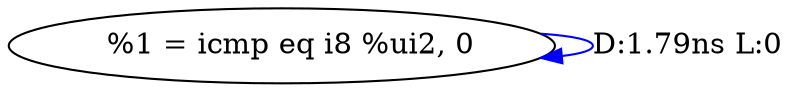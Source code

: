 digraph {
Node0x2b8a760[label="  %1 = icmp eq i8 %ui2, 0"];
Node0x2b8a760 -> Node0x2b8a760[label="D:1.79ns L:0",color=blue];
}

